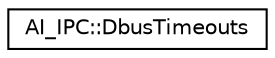 digraph "Graphical Class Hierarchy"
{
 // LATEX_PDF_SIZE
  edge [fontname="Helvetica",fontsize="10",labelfontname="Helvetica",labelfontsize="10"];
  node [fontname="Helvetica",fontsize="10",shape=record];
  rankdir="LR";
  Node0 [label="AI_IPC::DbusTimeouts",height=0.2,width=0.4,color="black", fillcolor="white", style="filled",URL="$classAI__IPC_1_1DbusTimeouts.html",tooltip="Object that manages the timeouts for a given dbus connection."];
}
